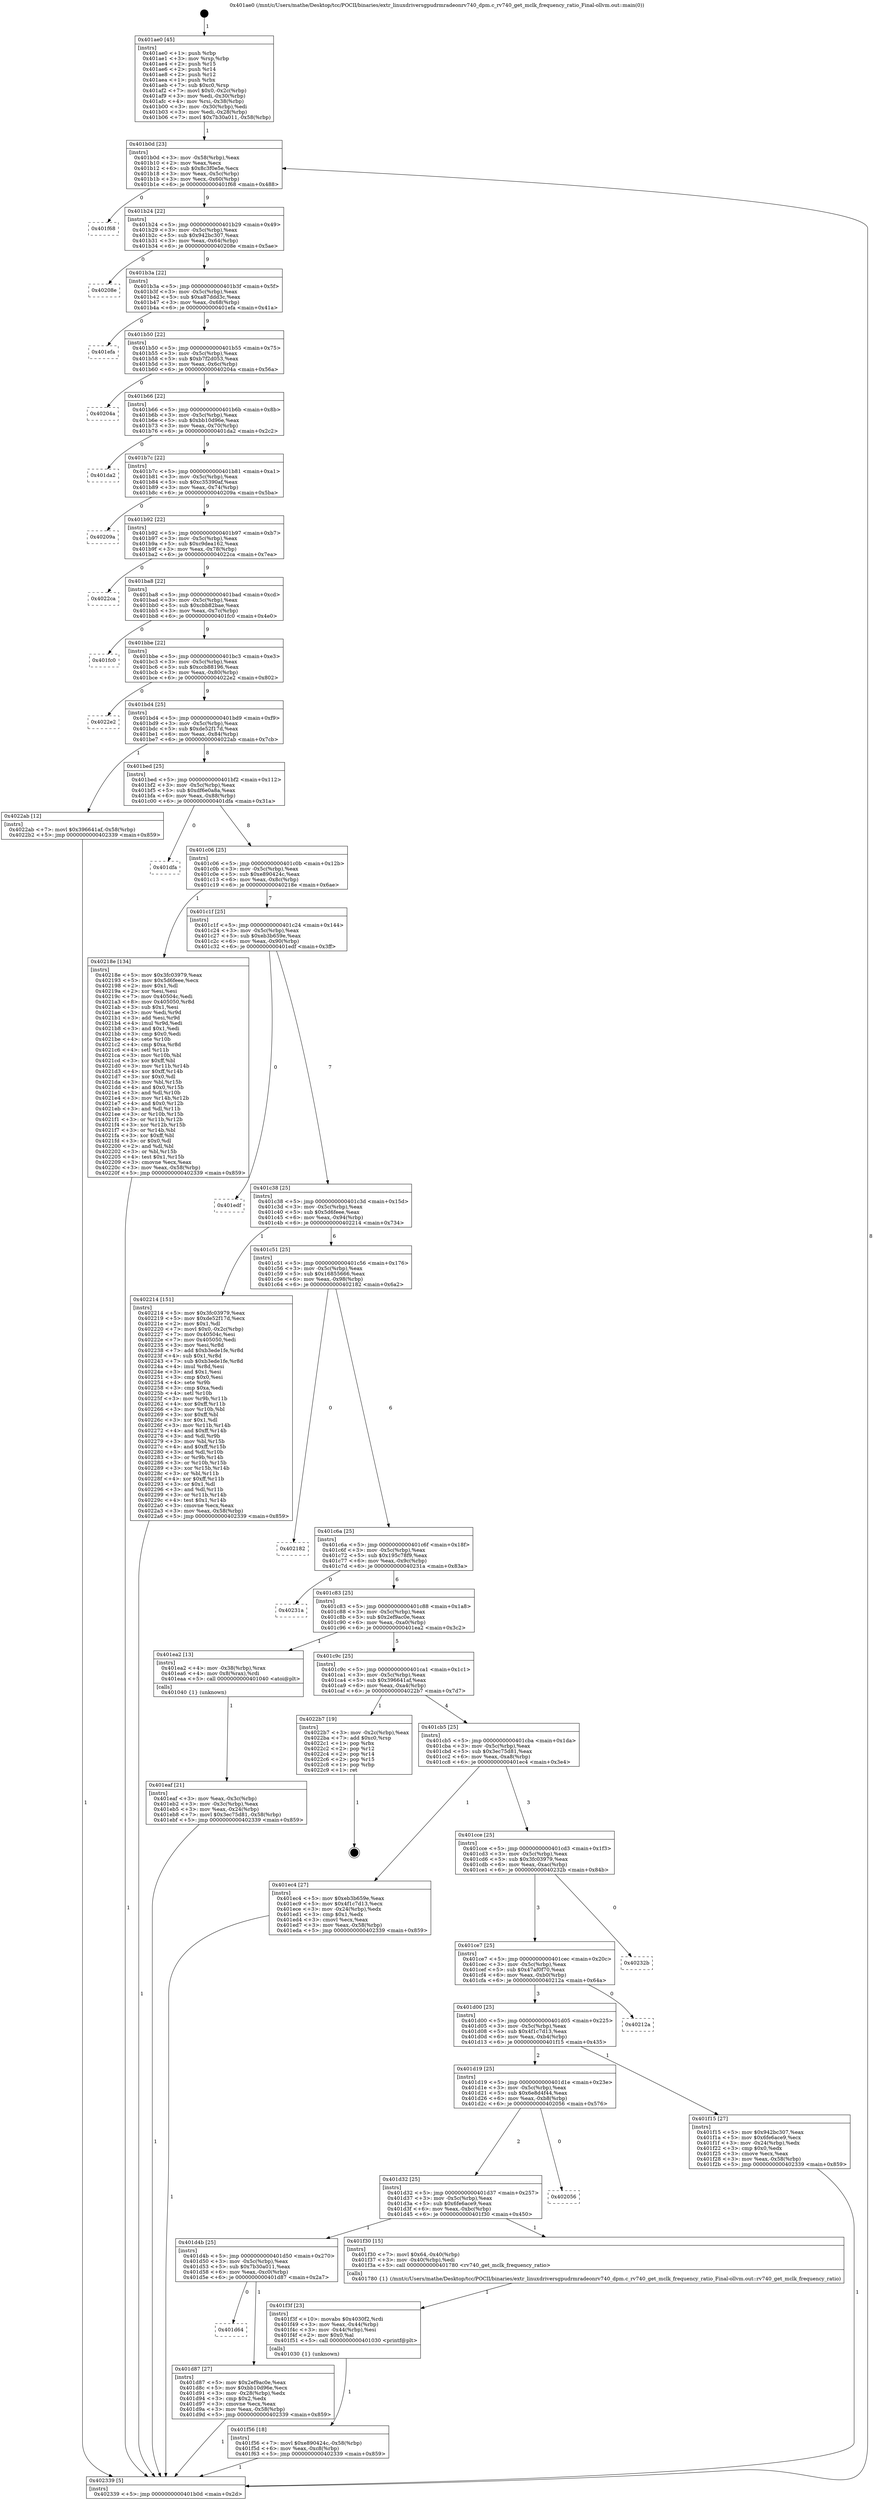 digraph "0x401ae0" {
  label = "0x401ae0 (/mnt/c/Users/mathe/Desktop/tcc/POCII/binaries/extr_linuxdriversgpudrmradeonrv740_dpm.c_rv740_get_mclk_frequency_ratio_Final-ollvm.out::main(0))"
  labelloc = "t"
  node[shape=record]

  Entry [label="",width=0.3,height=0.3,shape=circle,fillcolor=black,style=filled]
  "0x401b0d" [label="{
     0x401b0d [23]\l
     | [instrs]\l
     &nbsp;&nbsp;0x401b0d \<+3\>: mov -0x58(%rbp),%eax\l
     &nbsp;&nbsp;0x401b10 \<+2\>: mov %eax,%ecx\l
     &nbsp;&nbsp;0x401b12 \<+6\>: sub $0x8c3f0e5e,%ecx\l
     &nbsp;&nbsp;0x401b18 \<+3\>: mov %eax,-0x5c(%rbp)\l
     &nbsp;&nbsp;0x401b1b \<+3\>: mov %ecx,-0x60(%rbp)\l
     &nbsp;&nbsp;0x401b1e \<+6\>: je 0000000000401f68 \<main+0x488\>\l
  }"]
  "0x401f68" [label="{
     0x401f68\l
  }", style=dashed]
  "0x401b24" [label="{
     0x401b24 [22]\l
     | [instrs]\l
     &nbsp;&nbsp;0x401b24 \<+5\>: jmp 0000000000401b29 \<main+0x49\>\l
     &nbsp;&nbsp;0x401b29 \<+3\>: mov -0x5c(%rbp),%eax\l
     &nbsp;&nbsp;0x401b2c \<+5\>: sub $0x942bc307,%eax\l
     &nbsp;&nbsp;0x401b31 \<+3\>: mov %eax,-0x64(%rbp)\l
     &nbsp;&nbsp;0x401b34 \<+6\>: je 000000000040208e \<main+0x5ae\>\l
  }"]
  Exit [label="",width=0.3,height=0.3,shape=circle,fillcolor=black,style=filled,peripheries=2]
  "0x40208e" [label="{
     0x40208e\l
  }", style=dashed]
  "0x401b3a" [label="{
     0x401b3a [22]\l
     | [instrs]\l
     &nbsp;&nbsp;0x401b3a \<+5\>: jmp 0000000000401b3f \<main+0x5f\>\l
     &nbsp;&nbsp;0x401b3f \<+3\>: mov -0x5c(%rbp),%eax\l
     &nbsp;&nbsp;0x401b42 \<+5\>: sub $0xa87ddd3c,%eax\l
     &nbsp;&nbsp;0x401b47 \<+3\>: mov %eax,-0x68(%rbp)\l
     &nbsp;&nbsp;0x401b4a \<+6\>: je 0000000000401efa \<main+0x41a\>\l
  }"]
  "0x401f56" [label="{
     0x401f56 [18]\l
     | [instrs]\l
     &nbsp;&nbsp;0x401f56 \<+7\>: movl $0xe890424c,-0x58(%rbp)\l
     &nbsp;&nbsp;0x401f5d \<+6\>: mov %eax,-0xc8(%rbp)\l
     &nbsp;&nbsp;0x401f63 \<+5\>: jmp 0000000000402339 \<main+0x859\>\l
  }"]
  "0x401efa" [label="{
     0x401efa\l
  }", style=dashed]
  "0x401b50" [label="{
     0x401b50 [22]\l
     | [instrs]\l
     &nbsp;&nbsp;0x401b50 \<+5\>: jmp 0000000000401b55 \<main+0x75\>\l
     &nbsp;&nbsp;0x401b55 \<+3\>: mov -0x5c(%rbp),%eax\l
     &nbsp;&nbsp;0x401b58 \<+5\>: sub $0xb7f2d053,%eax\l
     &nbsp;&nbsp;0x401b5d \<+3\>: mov %eax,-0x6c(%rbp)\l
     &nbsp;&nbsp;0x401b60 \<+6\>: je 000000000040204a \<main+0x56a\>\l
  }"]
  "0x401f3f" [label="{
     0x401f3f [23]\l
     | [instrs]\l
     &nbsp;&nbsp;0x401f3f \<+10\>: movabs $0x4030f2,%rdi\l
     &nbsp;&nbsp;0x401f49 \<+3\>: mov %eax,-0x44(%rbp)\l
     &nbsp;&nbsp;0x401f4c \<+3\>: mov -0x44(%rbp),%esi\l
     &nbsp;&nbsp;0x401f4f \<+2\>: mov $0x0,%al\l
     &nbsp;&nbsp;0x401f51 \<+5\>: call 0000000000401030 \<printf@plt\>\l
     | [calls]\l
     &nbsp;&nbsp;0x401030 \{1\} (unknown)\l
  }"]
  "0x40204a" [label="{
     0x40204a\l
  }", style=dashed]
  "0x401b66" [label="{
     0x401b66 [22]\l
     | [instrs]\l
     &nbsp;&nbsp;0x401b66 \<+5\>: jmp 0000000000401b6b \<main+0x8b\>\l
     &nbsp;&nbsp;0x401b6b \<+3\>: mov -0x5c(%rbp),%eax\l
     &nbsp;&nbsp;0x401b6e \<+5\>: sub $0xbb10d96e,%eax\l
     &nbsp;&nbsp;0x401b73 \<+3\>: mov %eax,-0x70(%rbp)\l
     &nbsp;&nbsp;0x401b76 \<+6\>: je 0000000000401da2 \<main+0x2c2\>\l
  }"]
  "0x401eaf" [label="{
     0x401eaf [21]\l
     | [instrs]\l
     &nbsp;&nbsp;0x401eaf \<+3\>: mov %eax,-0x3c(%rbp)\l
     &nbsp;&nbsp;0x401eb2 \<+3\>: mov -0x3c(%rbp),%eax\l
     &nbsp;&nbsp;0x401eb5 \<+3\>: mov %eax,-0x24(%rbp)\l
     &nbsp;&nbsp;0x401eb8 \<+7\>: movl $0x3ec75d81,-0x58(%rbp)\l
     &nbsp;&nbsp;0x401ebf \<+5\>: jmp 0000000000402339 \<main+0x859\>\l
  }"]
  "0x401da2" [label="{
     0x401da2\l
  }", style=dashed]
  "0x401b7c" [label="{
     0x401b7c [22]\l
     | [instrs]\l
     &nbsp;&nbsp;0x401b7c \<+5\>: jmp 0000000000401b81 \<main+0xa1\>\l
     &nbsp;&nbsp;0x401b81 \<+3\>: mov -0x5c(%rbp),%eax\l
     &nbsp;&nbsp;0x401b84 \<+5\>: sub $0xc35390af,%eax\l
     &nbsp;&nbsp;0x401b89 \<+3\>: mov %eax,-0x74(%rbp)\l
     &nbsp;&nbsp;0x401b8c \<+6\>: je 000000000040209a \<main+0x5ba\>\l
  }"]
  "0x401ae0" [label="{
     0x401ae0 [45]\l
     | [instrs]\l
     &nbsp;&nbsp;0x401ae0 \<+1\>: push %rbp\l
     &nbsp;&nbsp;0x401ae1 \<+3\>: mov %rsp,%rbp\l
     &nbsp;&nbsp;0x401ae4 \<+2\>: push %r15\l
     &nbsp;&nbsp;0x401ae6 \<+2\>: push %r14\l
     &nbsp;&nbsp;0x401ae8 \<+2\>: push %r12\l
     &nbsp;&nbsp;0x401aea \<+1\>: push %rbx\l
     &nbsp;&nbsp;0x401aeb \<+7\>: sub $0xc0,%rsp\l
     &nbsp;&nbsp;0x401af2 \<+7\>: movl $0x0,-0x2c(%rbp)\l
     &nbsp;&nbsp;0x401af9 \<+3\>: mov %edi,-0x30(%rbp)\l
     &nbsp;&nbsp;0x401afc \<+4\>: mov %rsi,-0x38(%rbp)\l
     &nbsp;&nbsp;0x401b00 \<+3\>: mov -0x30(%rbp),%edi\l
     &nbsp;&nbsp;0x401b03 \<+3\>: mov %edi,-0x28(%rbp)\l
     &nbsp;&nbsp;0x401b06 \<+7\>: movl $0x7b30a011,-0x58(%rbp)\l
  }"]
  "0x40209a" [label="{
     0x40209a\l
  }", style=dashed]
  "0x401b92" [label="{
     0x401b92 [22]\l
     | [instrs]\l
     &nbsp;&nbsp;0x401b92 \<+5\>: jmp 0000000000401b97 \<main+0xb7\>\l
     &nbsp;&nbsp;0x401b97 \<+3\>: mov -0x5c(%rbp),%eax\l
     &nbsp;&nbsp;0x401b9a \<+5\>: sub $0xc9dea162,%eax\l
     &nbsp;&nbsp;0x401b9f \<+3\>: mov %eax,-0x78(%rbp)\l
     &nbsp;&nbsp;0x401ba2 \<+6\>: je 00000000004022ca \<main+0x7ea\>\l
  }"]
  "0x402339" [label="{
     0x402339 [5]\l
     | [instrs]\l
     &nbsp;&nbsp;0x402339 \<+5\>: jmp 0000000000401b0d \<main+0x2d\>\l
  }"]
  "0x4022ca" [label="{
     0x4022ca\l
  }", style=dashed]
  "0x401ba8" [label="{
     0x401ba8 [22]\l
     | [instrs]\l
     &nbsp;&nbsp;0x401ba8 \<+5\>: jmp 0000000000401bad \<main+0xcd\>\l
     &nbsp;&nbsp;0x401bad \<+3\>: mov -0x5c(%rbp),%eax\l
     &nbsp;&nbsp;0x401bb0 \<+5\>: sub $0xcbb82bae,%eax\l
     &nbsp;&nbsp;0x401bb5 \<+3\>: mov %eax,-0x7c(%rbp)\l
     &nbsp;&nbsp;0x401bb8 \<+6\>: je 0000000000401fc0 \<main+0x4e0\>\l
  }"]
  "0x401d64" [label="{
     0x401d64\l
  }", style=dashed]
  "0x401fc0" [label="{
     0x401fc0\l
  }", style=dashed]
  "0x401bbe" [label="{
     0x401bbe [22]\l
     | [instrs]\l
     &nbsp;&nbsp;0x401bbe \<+5\>: jmp 0000000000401bc3 \<main+0xe3\>\l
     &nbsp;&nbsp;0x401bc3 \<+3\>: mov -0x5c(%rbp),%eax\l
     &nbsp;&nbsp;0x401bc6 \<+5\>: sub $0xccb88196,%eax\l
     &nbsp;&nbsp;0x401bcb \<+3\>: mov %eax,-0x80(%rbp)\l
     &nbsp;&nbsp;0x401bce \<+6\>: je 00000000004022e2 \<main+0x802\>\l
  }"]
  "0x401d87" [label="{
     0x401d87 [27]\l
     | [instrs]\l
     &nbsp;&nbsp;0x401d87 \<+5\>: mov $0x2ef9ac0e,%eax\l
     &nbsp;&nbsp;0x401d8c \<+5\>: mov $0xbb10d96e,%ecx\l
     &nbsp;&nbsp;0x401d91 \<+3\>: mov -0x28(%rbp),%edx\l
     &nbsp;&nbsp;0x401d94 \<+3\>: cmp $0x2,%edx\l
     &nbsp;&nbsp;0x401d97 \<+3\>: cmovne %ecx,%eax\l
     &nbsp;&nbsp;0x401d9a \<+3\>: mov %eax,-0x58(%rbp)\l
     &nbsp;&nbsp;0x401d9d \<+5\>: jmp 0000000000402339 \<main+0x859\>\l
  }"]
  "0x4022e2" [label="{
     0x4022e2\l
  }", style=dashed]
  "0x401bd4" [label="{
     0x401bd4 [25]\l
     | [instrs]\l
     &nbsp;&nbsp;0x401bd4 \<+5\>: jmp 0000000000401bd9 \<main+0xf9\>\l
     &nbsp;&nbsp;0x401bd9 \<+3\>: mov -0x5c(%rbp),%eax\l
     &nbsp;&nbsp;0x401bdc \<+5\>: sub $0xde52f17d,%eax\l
     &nbsp;&nbsp;0x401be1 \<+6\>: mov %eax,-0x84(%rbp)\l
     &nbsp;&nbsp;0x401be7 \<+6\>: je 00000000004022ab \<main+0x7cb\>\l
  }"]
  "0x401d4b" [label="{
     0x401d4b [25]\l
     | [instrs]\l
     &nbsp;&nbsp;0x401d4b \<+5\>: jmp 0000000000401d50 \<main+0x270\>\l
     &nbsp;&nbsp;0x401d50 \<+3\>: mov -0x5c(%rbp),%eax\l
     &nbsp;&nbsp;0x401d53 \<+5\>: sub $0x7b30a011,%eax\l
     &nbsp;&nbsp;0x401d58 \<+6\>: mov %eax,-0xc0(%rbp)\l
     &nbsp;&nbsp;0x401d5e \<+6\>: je 0000000000401d87 \<main+0x2a7\>\l
  }"]
  "0x4022ab" [label="{
     0x4022ab [12]\l
     | [instrs]\l
     &nbsp;&nbsp;0x4022ab \<+7\>: movl $0x396641af,-0x58(%rbp)\l
     &nbsp;&nbsp;0x4022b2 \<+5\>: jmp 0000000000402339 \<main+0x859\>\l
  }"]
  "0x401bed" [label="{
     0x401bed [25]\l
     | [instrs]\l
     &nbsp;&nbsp;0x401bed \<+5\>: jmp 0000000000401bf2 \<main+0x112\>\l
     &nbsp;&nbsp;0x401bf2 \<+3\>: mov -0x5c(%rbp),%eax\l
     &nbsp;&nbsp;0x401bf5 \<+5\>: sub $0xdf6e0a8a,%eax\l
     &nbsp;&nbsp;0x401bfa \<+6\>: mov %eax,-0x88(%rbp)\l
     &nbsp;&nbsp;0x401c00 \<+6\>: je 0000000000401dfa \<main+0x31a\>\l
  }"]
  "0x401f30" [label="{
     0x401f30 [15]\l
     | [instrs]\l
     &nbsp;&nbsp;0x401f30 \<+7\>: movl $0x64,-0x40(%rbp)\l
     &nbsp;&nbsp;0x401f37 \<+3\>: mov -0x40(%rbp),%edi\l
     &nbsp;&nbsp;0x401f3a \<+5\>: call 0000000000401780 \<rv740_get_mclk_frequency_ratio\>\l
     | [calls]\l
     &nbsp;&nbsp;0x401780 \{1\} (/mnt/c/Users/mathe/Desktop/tcc/POCII/binaries/extr_linuxdriversgpudrmradeonrv740_dpm.c_rv740_get_mclk_frequency_ratio_Final-ollvm.out::rv740_get_mclk_frequency_ratio)\l
  }"]
  "0x401dfa" [label="{
     0x401dfa\l
  }", style=dashed]
  "0x401c06" [label="{
     0x401c06 [25]\l
     | [instrs]\l
     &nbsp;&nbsp;0x401c06 \<+5\>: jmp 0000000000401c0b \<main+0x12b\>\l
     &nbsp;&nbsp;0x401c0b \<+3\>: mov -0x5c(%rbp),%eax\l
     &nbsp;&nbsp;0x401c0e \<+5\>: sub $0xe890424c,%eax\l
     &nbsp;&nbsp;0x401c13 \<+6\>: mov %eax,-0x8c(%rbp)\l
     &nbsp;&nbsp;0x401c19 \<+6\>: je 000000000040218e \<main+0x6ae\>\l
  }"]
  "0x401d32" [label="{
     0x401d32 [25]\l
     | [instrs]\l
     &nbsp;&nbsp;0x401d32 \<+5\>: jmp 0000000000401d37 \<main+0x257\>\l
     &nbsp;&nbsp;0x401d37 \<+3\>: mov -0x5c(%rbp),%eax\l
     &nbsp;&nbsp;0x401d3a \<+5\>: sub $0x6fe6ace9,%eax\l
     &nbsp;&nbsp;0x401d3f \<+6\>: mov %eax,-0xbc(%rbp)\l
     &nbsp;&nbsp;0x401d45 \<+6\>: je 0000000000401f30 \<main+0x450\>\l
  }"]
  "0x40218e" [label="{
     0x40218e [134]\l
     | [instrs]\l
     &nbsp;&nbsp;0x40218e \<+5\>: mov $0x3fc03979,%eax\l
     &nbsp;&nbsp;0x402193 \<+5\>: mov $0x5d6feee,%ecx\l
     &nbsp;&nbsp;0x402198 \<+2\>: mov $0x1,%dl\l
     &nbsp;&nbsp;0x40219a \<+2\>: xor %esi,%esi\l
     &nbsp;&nbsp;0x40219c \<+7\>: mov 0x40504c,%edi\l
     &nbsp;&nbsp;0x4021a3 \<+8\>: mov 0x405050,%r8d\l
     &nbsp;&nbsp;0x4021ab \<+3\>: sub $0x1,%esi\l
     &nbsp;&nbsp;0x4021ae \<+3\>: mov %edi,%r9d\l
     &nbsp;&nbsp;0x4021b1 \<+3\>: add %esi,%r9d\l
     &nbsp;&nbsp;0x4021b4 \<+4\>: imul %r9d,%edi\l
     &nbsp;&nbsp;0x4021b8 \<+3\>: and $0x1,%edi\l
     &nbsp;&nbsp;0x4021bb \<+3\>: cmp $0x0,%edi\l
     &nbsp;&nbsp;0x4021be \<+4\>: sete %r10b\l
     &nbsp;&nbsp;0x4021c2 \<+4\>: cmp $0xa,%r8d\l
     &nbsp;&nbsp;0x4021c6 \<+4\>: setl %r11b\l
     &nbsp;&nbsp;0x4021ca \<+3\>: mov %r10b,%bl\l
     &nbsp;&nbsp;0x4021cd \<+3\>: xor $0xff,%bl\l
     &nbsp;&nbsp;0x4021d0 \<+3\>: mov %r11b,%r14b\l
     &nbsp;&nbsp;0x4021d3 \<+4\>: xor $0xff,%r14b\l
     &nbsp;&nbsp;0x4021d7 \<+3\>: xor $0x0,%dl\l
     &nbsp;&nbsp;0x4021da \<+3\>: mov %bl,%r15b\l
     &nbsp;&nbsp;0x4021dd \<+4\>: and $0x0,%r15b\l
     &nbsp;&nbsp;0x4021e1 \<+3\>: and %dl,%r10b\l
     &nbsp;&nbsp;0x4021e4 \<+3\>: mov %r14b,%r12b\l
     &nbsp;&nbsp;0x4021e7 \<+4\>: and $0x0,%r12b\l
     &nbsp;&nbsp;0x4021eb \<+3\>: and %dl,%r11b\l
     &nbsp;&nbsp;0x4021ee \<+3\>: or %r10b,%r15b\l
     &nbsp;&nbsp;0x4021f1 \<+3\>: or %r11b,%r12b\l
     &nbsp;&nbsp;0x4021f4 \<+3\>: xor %r12b,%r15b\l
     &nbsp;&nbsp;0x4021f7 \<+3\>: or %r14b,%bl\l
     &nbsp;&nbsp;0x4021fa \<+3\>: xor $0xff,%bl\l
     &nbsp;&nbsp;0x4021fd \<+3\>: or $0x0,%dl\l
     &nbsp;&nbsp;0x402200 \<+2\>: and %dl,%bl\l
     &nbsp;&nbsp;0x402202 \<+3\>: or %bl,%r15b\l
     &nbsp;&nbsp;0x402205 \<+4\>: test $0x1,%r15b\l
     &nbsp;&nbsp;0x402209 \<+3\>: cmovne %ecx,%eax\l
     &nbsp;&nbsp;0x40220c \<+3\>: mov %eax,-0x58(%rbp)\l
     &nbsp;&nbsp;0x40220f \<+5\>: jmp 0000000000402339 \<main+0x859\>\l
  }"]
  "0x401c1f" [label="{
     0x401c1f [25]\l
     | [instrs]\l
     &nbsp;&nbsp;0x401c1f \<+5\>: jmp 0000000000401c24 \<main+0x144\>\l
     &nbsp;&nbsp;0x401c24 \<+3\>: mov -0x5c(%rbp),%eax\l
     &nbsp;&nbsp;0x401c27 \<+5\>: sub $0xeb3b659e,%eax\l
     &nbsp;&nbsp;0x401c2c \<+6\>: mov %eax,-0x90(%rbp)\l
     &nbsp;&nbsp;0x401c32 \<+6\>: je 0000000000401edf \<main+0x3ff\>\l
  }"]
  "0x402056" [label="{
     0x402056\l
  }", style=dashed]
  "0x401edf" [label="{
     0x401edf\l
  }", style=dashed]
  "0x401c38" [label="{
     0x401c38 [25]\l
     | [instrs]\l
     &nbsp;&nbsp;0x401c38 \<+5\>: jmp 0000000000401c3d \<main+0x15d\>\l
     &nbsp;&nbsp;0x401c3d \<+3\>: mov -0x5c(%rbp),%eax\l
     &nbsp;&nbsp;0x401c40 \<+5\>: sub $0x5d6feee,%eax\l
     &nbsp;&nbsp;0x401c45 \<+6\>: mov %eax,-0x94(%rbp)\l
     &nbsp;&nbsp;0x401c4b \<+6\>: je 0000000000402214 \<main+0x734\>\l
  }"]
  "0x401d19" [label="{
     0x401d19 [25]\l
     | [instrs]\l
     &nbsp;&nbsp;0x401d19 \<+5\>: jmp 0000000000401d1e \<main+0x23e\>\l
     &nbsp;&nbsp;0x401d1e \<+3\>: mov -0x5c(%rbp),%eax\l
     &nbsp;&nbsp;0x401d21 \<+5\>: sub $0x6e8d4f44,%eax\l
     &nbsp;&nbsp;0x401d26 \<+6\>: mov %eax,-0xb8(%rbp)\l
     &nbsp;&nbsp;0x401d2c \<+6\>: je 0000000000402056 \<main+0x576\>\l
  }"]
  "0x402214" [label="{
     0x402214 [151]\l
     | [instrs]\l
     &nbsp;&nbsp;0x402214 \<+5\>: mov $0x3fc03979,%eax\l
     &nbsp;&nbsp;0x402219 \<+5\>: mov $0xde52f17d,%ecx\l
     &nbsp;&nbsp;0x40221e \<+2\>: mov $0x1,%dl\l
     &nbsp;&nbsp;0x402220 \<+7\>: movl $0x0,-0x2c(%rbp)\l
     &nbsp;&nbsp;0x402227 \<+7\>: mov 0x40504c,%esi\l
     &nbsp;&nbsp;0x40222e \<+7\>: mov 0x405050,%edi\l
     &nbsp;&nbsp;0x402235 \<+3\>: mov %esi,%r8d\l
     &nbsp;&nbsp;0x402238 \<+7\>: add $0xb3ede1fe,%r8d\l
     &nbsp;&nbsp;0x40223f \<+4\>: sub $0x1,%r8d\l
     &nbsp;&nbsp;0x402243 \<+7\>: sub $0xb3ede1fe,%r8d\l
     &nbsp;&nbsp;0x40224a \<+4\>: imul %r8d,%esi\l
     &nbsp;&nbsp;0x40224e \<+3\>: and $0x1,%esi\l
     &nbsp;&nbsp;0x402251 \<+3\>: cmp $0x0,%esi\l
     &nbsp;&nbsp;0x402254 \<+4\>: sete %r9b\l
     &nbsp;&nbsp;0x402258 \<+3\>: cmp $0xa,%edi\l
     &nbsp;&nbsp;0x40225b \<+4\>: setl %r10b\l
     &nbsp;&nbsp;0x40225f \<+3\>: mov %r9b,%r11b\l
     &nbsp;&nbsp;0x402262 \<+4\>: xor $0xff,%r11b\l
     &nbsp;&nbsp;0x402266 \<+3\>: mov %r10b,%bl\l
     &nbsp;&nbsp;0x402269 \<+3\>: xor $0xff,%bl\l
     &nbsp;&nbsp;0x40226c \<+3\>: xor $0x1,%dl\l
     &nbsp;&nbsp;0x40226f \<+3\>: mov %r11b,%r14b\l
     &nbsp;&nbsp;0x402272 \<+4\>: and $0xff,%r14b\l
     &nbsp;&nbsp;0x402276 \<+3\>: and %dl,%r9b\l
     &nbsp;&nbsp;0x402279 \<+3\>: mov %bl,%r15b\l
     &nbsp;&nbsp;0x40227c \<+4\>: and $0xff,%r15b\l
     &nbsp;&nbsp;0x402280 \<+3\>: and %dl,%r10b\l
     &nbsp;&nbsp;0x402283 \<+3\>: or %r9b,%r14b\l
     &nbsp;&nbsp;0x402286 \<+3\>: or %r10b,%r15b\l
     &nbsp;&nbsp;0x402289 \<+3\>: xor %r15b,%r14b\l
     &nbsp;&nbsp;0x40228c \<+3\>: or %bl,%r11b\l
     &nbsp;&nbsp;0x40228f \<+4\>: xor $0xff,%r11b\l
     &nbsp;&nbsp;0x402293 \<+3\>: or $0x1,%dl\l
     &nbsp;&nbsp;0x402296 \<+3\>: and %dl,%r11b\l
     &nbsp;&nbsp;0x402299 \<+3\>: or %r11b,%r14b\l
     &nbsp;&nbsp;0x40229c \<+4\>: test $0x1,%r14b\l
     &nbsp;&nbsp;0x4022a0 \<+3\>: cmovne %ecx,%eax\l
     &nbsp;&nbsp;0x4022a3 \<+3\>: mov %eax,-0x58(%rbp)\l
     &nbsp;&nbsp;0x4022a6 \<+5\>: jmp 0000000000402339 \<main+0x859\>\l
  }"]
  "0x401c51" [label="{
     0x401c51 [25]\l
     | [instrs]\l
     &nbsp;&nbsp;0x401c51 \<+5\>: jmp 0000000000401c56 \<main+0x176\>\l
     &nbsp;&nbsp;0x401c56 \<+3\>: mov -0x5c(%rbp),%eax\l
     &nbsp;&nbsp;0x401c59 \<+5\>: sub $0x16855666,%eax\l
     &nbsp;&nbsp;0x401c5e \<+6\>: mov %eax,-0x98(%rbp)\l
     &nbsp;&nbsp;0x401c64 \<+6\>: je 0000000000402182 \<main+0x6a2\>\l
  }"]
  "0x401f15" [label="{
     0x401f15 [27]\l
     | [instrs]\l
     &nbsp;&nbsp;0x401f15 \<+5\>: mov $0x942bc307,%eax\l
     &nbsp;&nbsp;0x401f1a \<+5\>: mov $0x6fe6ace9,%ecx\l
     &nbsp;&nbsp;0x401f1f \<+3\>: mov -0x24(%rbp),%edx\l
     &nbsp;&nbsp;0x401f22 \<+3\>: cmp $0x0,%edx\l
     &nbsp;&nbsp;0x401f25 \<+3\>: cmove %ecx,%eax\l
     &nbsp;&nbsp;0x401f28 \<+3\>: mov %eax,-0x58(%rbp)\l
     &nbsp;&nbsp;0x401f2b \<+5\>: jmp 0000000000402339 \<main+0x859\>\l
  }"]
  "0x402182" [label="{
     0x402182\l
  }", style=dashed]
  "0x401c6a" [label="{
     0x401c6a [25]\l
     | [instrs]\l
     &nbsp;&nbsp;0x401c6a \<+5\>: jmp 0000000000401c6f \<main+0x18f\>\l
     &nbsp;&nbsp;0x401c6f \<+3\>: mov -0x5c(%rbp),%eax\l
     &nbsp;&nbsp;0x401c72 \<+5\>: sub $0x195c78f9,%eax\l
     &nbsp;&nbsp;0x401c77 \<+6\>: mov %eax,-0x9c(%rbp)\l
     &nbsp;&nbsp;0x401c7d \<+6\>: je 000000000040231a \<main+0x83a\>\l
  }"]
  "0x401d00" [label="{
     0x401d00 [25]\l
     | [instrs]\l
     &nbsp;&nbsp;0x401d00 \<+5\>: jmp 0000000000401d05 \<main+0x225\>\l
     &nbsp;&nbsp;0x401d05 \<+3\>: mov -0x5c(%rbp),%eax\l
     &nbsp;&nbsp;0x401d08 \<+5\>: sub $0x4f1c7d13,%eax\l
     &nbsp;&nbsp;0x401d0d \<+6\>: mov %eax,-0xb4(%rbp)\l
     &nbsp;&nbsp;0x401d13 \<+6\>: je 0000000000401f15 \<main+0x435\>\l
  }"]
  "0x40231a" [label="{
     0x40231a\l
  }", style=dashed]
  "0x401c83" [label="{
     0x401c83 [25]\l
     | [instrs]\l
     &nbsp;&nbsp;0x401c83 \<+5\>: jmp 0000000000401c88 \<main+0x1a8\>\l
     &nbsp;&nbsp;0x401c88 \<+3\>: mov -0x5c(%rbp),%eax\l
     &nbsp;&nbsp;0x401c8b \<+5\>: sub $0x2ef9ac0e,%eax\l
     &nbsp;&nbsp;0x401c90 \<+6\>: mov %eax,-0xa0(%rbp)\l
     &nbsp;&nbsp;0x401c96 \<+6\>: je 0000000000401ea2 \<main+0x3c2\>\l
  }"]
  "0x40212a" [label="{
     0x40212a\l
  }", style=dashed]
  "0x401ea2" [label="{
     0x401ea2 [13]\l
     | [instrs]\l
     &nbsp;&nbsp;0x401ea2 \<+4\>: mov -0x38(%rbp),%rax\l
     &nbsp;&nbsp;0x401ea6 \<+4\>: mov 0x8(%rax),%rdi\l
     &nbsp;&nbsp;0x401eaa \<+5\>: call 0000000000401040 \<atoi@plt\>\l
     | [calls]\l
     &nbsp;&nbsp;0x401040 \{1\} (unknown)\l
  }"]
  "0x401c9c" [label="{
     0x401c9c [25]\l
     | [instrs]\l
     &nbsp;&nbsp;0x401c9c \<+5\>: jmp 0000000000401ca1 \<main+0x1c1\>\l
     &nbsp;&nbsp;0x401ca1 \<+3\>: mov -0x5c(%rbp),%eax\l
     &nbsp;&nbsp;0x401ca4 \<+5\>: sub $0x396641af,%eax\l
     &nbsp;&nbsp;0x401ca9 \<+6\>: mov %eax,-0xa4(%rbp)\l
     &nbsp;&nbsp;0x401caf \<+6\>: je 00000000004022b7 \<main+0x7d7\>\l
  }"]
  "0x401ce7" [label="{
     0x401ce7 [25]\l
     | [instrs]\l
     &nbsp;&nbsp;0x401ce7 \<+5\>: jmp 0000000000401cec \<main+0x20c\>\l
     &nbsp;&nbsp;0x401cec \<+3\>: mov -0x5c(%rbp),%eax\l
     &nbsp;&nbsp;0x401cef \<+5\>: sub $0x47af0f70,%eax\l
     &nbsp;&nbsp;0x401cf4 \<+6\>: mov %eax,-0xb0(%rbp)\l
     &nbsp;&nbsp;0x401cfa \<+6\>: je 000000000040212a \<main+0x64a\>\l
  }"]
  "0x4022b7" [label="{
     0x4022b7 [19]\l
     | [instrs]\l
     &nbsp;&nbsp;0x4022b7 \<+3\>: mov -0x2c(%rbp),%eax\l
     &nbsp;&nbsp;0x4022ba \<+7\>: add $0xc0,%rsp\l
     &nbsp;&nbsp;0x4022c1 \<+1\>: pop %rbx\l
     &nbsp;&nbsp;0x4022c2 \<+2\>: pop %r12\l
     &nbsp;&nbsp;0x4022c4 \<+2\>: pop %r14\l
     &nbsp;&nbsp;0x4022c6 \<+2\>: pop %r15\l
     &nbsp;&nbsp;0x4022c8 \<+1\>: pop %rbp\l
     &nbsp;&nbsp;0x4022c9 \<+1\>: ret\l
  }"]
  "0x401cb5" [label="{
     0x401cb5 [25]\l
     | [instrs]\l
     &nbsp;&nbsp;0x401cb5 \<+5\>: jmp 0000000000401cba \<main+0x1da\>\l
     &nbsp;&nbsp;0x401cba \<+3\>: mov -0x5c(%rbp),%eax\l
     &nbsp;&nbsp;0x401cbd \<+5\>: sub $0x3ec75d81,%eax\l
     &nbsp;&nbsp;0x401cc2 \<+6\>: mov %eax,-0xa8(%rbp)\l
     &nbsp;&nbsp;0x401cc8 \<+6\>: je 0000000000401ec4 \<main+0x3e4\>\l
  }"]
  "0x40232b" [label="{
     0x40232b\l
  }", style=dashed]
  "0x401ec4" [label="{
     0x401ec4 [27]\l
     | [instrs]\l
     &nbsp;&nbsp;0x401ec4 \<+5\>: mov $0xeb3b659e,%eax\l
     &nbsp;&nbsp;0x401ec9 \<+5\>: mov $0x4f1c7d13,%ecx\l
     &nbsp;&nbsp;0x401ece \<+3\>: mov -0x24(%rbp),%edx\l
     &nbsp;&nbsp;0x401ed1 \<+3\>: cmp $0x1,%edx\l
     &nbsp;&nbsp;0x401ed4 \<+3\>: cmovl %ecx,%eax\l
     &nbsp;&nbsp;0x401ed7 \<+3\>: mov %eax,-0x58(%rbp)\l
     &nbsp;&nbsp;0x401eda \<+5\>: jmp 0000000000402339 \<main+0x859\>\l
  }"]
  "0x401cce" [label="{
     0x401cce [25]\l
     | [instrs]\l
     &nbsp;&nbsp;0x401cce \<+5\>: jmp 0000000000401cd3 \<main+0x1f3\>\l
     &nbsp;&nbsp;0x401cd3 \<+3\>: mov -0x5c(%rbp),%eax\l
     &nbsp;&nbsp;0x401cd6 \<+5\>: sub $0x3fc03979,%eax\l
     &nbsp;&nbsp;0x401cdb \<+6\>: mov %eax,-0xac(%rbp)\l
     &nbsp;&nbsp;0x401ce1 \<+6\>: je 000000000040232b \<main+0x84b\>\l
  }"]
  Entry -> "0x401ae0" [label=" 1"]
  "0x401b0d" -> "0x401f68" [label=" 0"]
  "0x401b0d" -> "0x401b24" [label=" 9"]
  "0x4022b7" -> Exit [label=" 1"]
  "0x401b24" -> "0x40208e" [label=" 0"]
  "0x401b24" -> "0x401b3a" [label=" 9"]
  "0x4022ab" -> "0x402339" [label=" 1"]
  "0x401b3a" -> "0x401efa" [label=" 0"]
  "0x401b3a" -> "0x401b50" [label=" 9"]
  "0x402214" -> "0x402339" [label=" 1"]
  "0x401b50" -> "0x40204a" [label=" 0"]
  "0x401b50" -> "0x401b66" [label=" 9"]
  "0x40218e" -> "0x402339" [label=" 1"]
  "0x401b66" -> "0x401da2" [label=" 0"]
  "0x401b66" -> "0x401b7c" [label=" 9"]
  "0x401f56" -> "0x402339" [label=" 1"]
  "0x401b7c" -> "0x40209a" [label=" 0"]
  "0x401b7c" -> "0x401b92" [label=" 9"]
  "0x401f3f" -> "0x401f56" [label=" 1"]
  "0x401b92" -> "0x4022ca" [label=" 0"]
  "0x401b92" -> "0x401ba8" [label=" 9"]
  "0x401f30" -> "0x401f3f" [label=" 1"]
  "0x401ba8" -> "0x401fc0" [label=" 0"]
  "0x401ba8" -> "0x401bbe" [label=" 9"]
  "0x401f15" -> "0x402339" [label=" 1"]
  "0x401bbe" -> "0x4022e2" [label=" 0"]
  "0x401bbe" -> "0x401bd4" [label=" 9"]
  "0x401ec4" -> "0x402339" [label=" 1"]
  "0x401bd4" -> "0x4022ab" [label=" 1"]
  "0x401bd4" -> "0x401bed" [label=" 8"]
  "0x401ea2" -> "0x401eaf" [label=" 1"]
  "0x401bed" -> "0x401dfa" [label=" 0"]
  "0x401bed" -> "0x401c06" [label=" 8"]
  "0x402339" -> "0x401b0d" [label=" 8"]
  "0x401c06" -> "0x40218e" [label=" 1"]
  "0x401c06" -> "0x401c1f" [label=" 7"]
  "0x401d87" -> "0x402339" [label=" 1"]
  "0x401c1f" -> "0x401edf" [label=" 0"]
  "0x401c1f" -> "0x401c38" [label=" 7"]
  "0x401d4b" -> "0x401d64" [label=" 0"]
  "0x401c38" -> "0x402214" [label=" 1"]
  "0x401c38" -> "0x401c51" [label=" 6"]
  "0x401eaf" -> "0x402339" [label=" 1"]
  "0x401c51" -> "0x402182" [label=" 0"]
  "0x401c51" -> "0x401c6a" [label=" 6"]
  "0x401d32" -> "0x401d4b" [label=" 1"]
  "0x401c6a" -> "0x40231a" [label=" 0"]
  "0x401c6a" -> "0x401c83" [label=" 6"]
  "0x401ae0" -> "0x401b0d" [label=" 1"]
  "0x401c83" -> "0x401ea2" [label=" 1"]
  "0x401c83" -> "0x401c9c" [label=" 5"]
  "0x401d19" -> "0x401d32" [label=" 2"]
  "0x401c9c" -> "0x4022b7" [label=" 1"]
  "0x401c9c" -> "0x401cb5" [label=" 4"]
  "0x401d4b" -> "0x401d87" [label=" 1"]
  "0x401cb5" -> "0x401ec4" [label=" 1"]
  "0x401cb5" -> "0x401cce" [label=" 3"]
  "0x401d00" -> "0x401d19" [label=" 2"]
  "0x401cce" -> "0x40232b" [label=" 0"]
  "0x401cce" -> "0x401ce7" [label=" 3"]
  "0x401d19" -> "0x402056" [label=" 0"]
  "0x401ce7" -> "0x40212a" [label=" 0"]
  "0x401ce7" -> "0x401d00" [label=" 3"]
  "0x401d32" -> "0x401f30" [label=" 1"]
  "0x401d00" -> "0x401f15" [label=" 1"]
}
